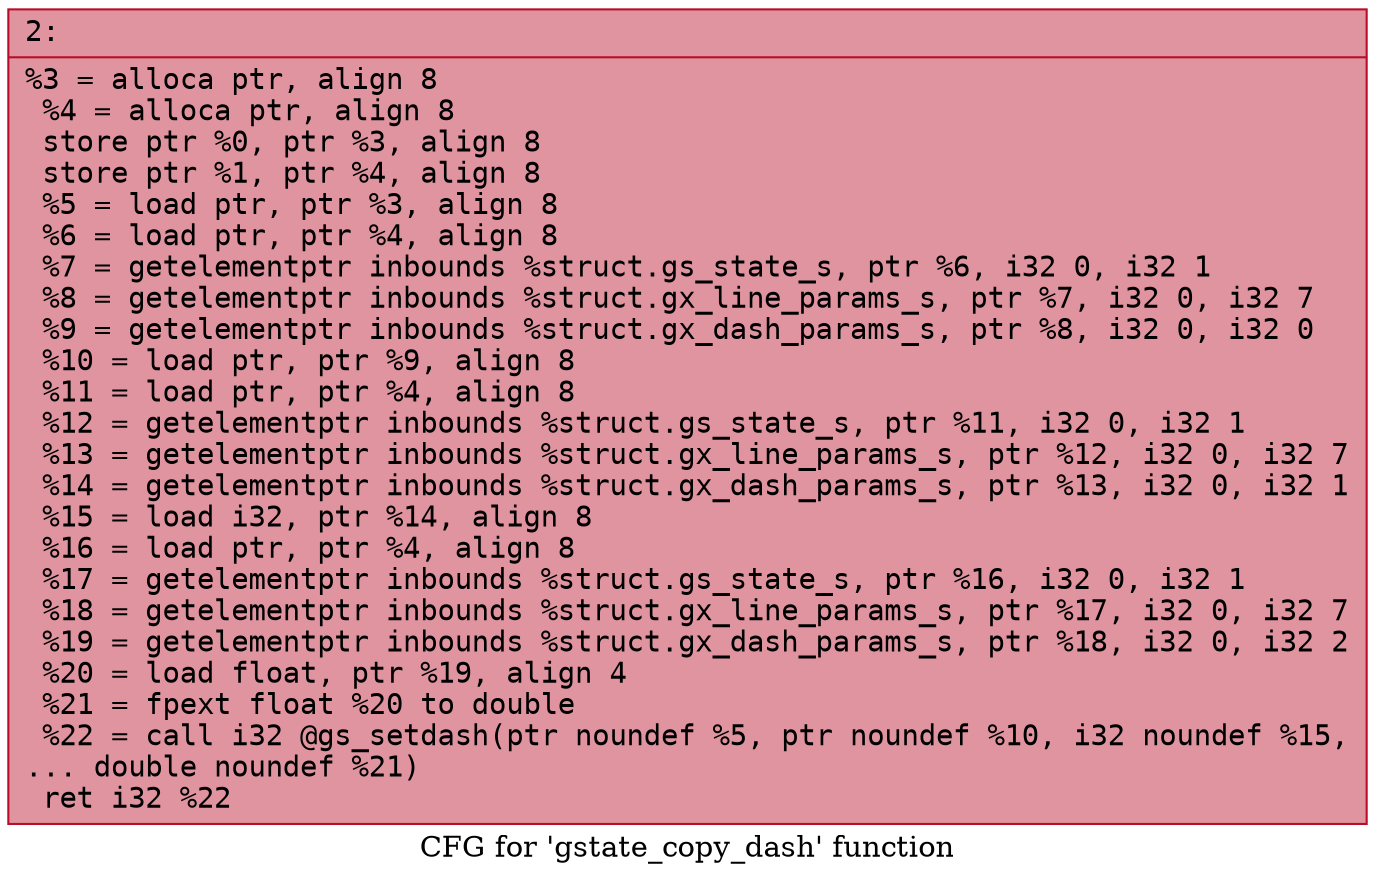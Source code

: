 digraph "CFG for 'gstate_copy_dash' function" {
	label="CFG for 'gstate_copy_dash' function";

	Node0x600000dfe210 [shape=record,color="#b70d28ff", style=filled, fillcolor="#b70d2870" fontname="Courier",label="{2:\l|  %3 = alloca ptr, align 8\l  %4 = alloca ptr, align 8\l  store ptr %0, ptr %3, align 8\l  store ptr %1, ptr %4, align 8\l  %5 = load ptr, ptr %3, align 8\l  %6 = load ptr, ptr %4, align 8\l  %7 = getelementptr inbounds %struct.gs_state_s, ptr %6, i32 0, i32 1\l  %8 = getelementptr inbounds %struct.gx_line_params_s, ptr %7, i32 0, i32 7\l  %9 = getelementptr inbounds %struct.gx_dash_params_s, ptr %8, i32 0, i32 0\l  %10 = load ptr, ptr %9, align 8\l  %11 = load ptr, ptr %4, align 8\l  %12 = getelementptr inbounds %struct.gs_state_s, ptr %11, i32 0, i32 1\l  %13 = getelementptr inbounds %struct.gx_line_params_s, ptr %12, i32 0, i32 7\l  %14 = getelementptr inbounds %struct.gx_dash_params_s, ptr %13, i32 0, i32 1\l  %15 = load i32, ptr %14, align 8\l  %16 = load ptr, ptr %4, align 8\l  %17 = getelementptr inbounds %struct.gs_state_s, ptr %16, i32 0, i32 1\l  %18 = getelementptr inbounds %struct.gx_line_params_s, ptr %17, i32 0, i32 7\l  %19 = getelementptr inbounds %struct.gx_dash_params_s, ptr %18, i32 0, i32 2\l  %20 = load float, ptr %19, align 4\l  %21 = fpext float %20 to double\l  %22 = call i32 @gs_setdash(ptr noundef %5, ptr noundef %10, i32 noundef %15,\l... double noundef %21)\l  ret i32 %22\l}"];
}
